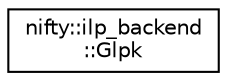 digraph "Graphical Class Hierarchy"
{
  edge [fontname="Helvetica",fontsize="10",labelfontname="Helvetica",labelfontsize="10"];
  node [fontname="Helvetica",fontsize="10",shape=record];
  rankdir="LR";
  Node1 [label="nifty::ilp_backend\l::Glpk",height=0.2,width=0.4,color="black", fillcolor="white", style="filled",URL="$classnifty_1_1ilp__backend_1_1Glpk.html"];
}
